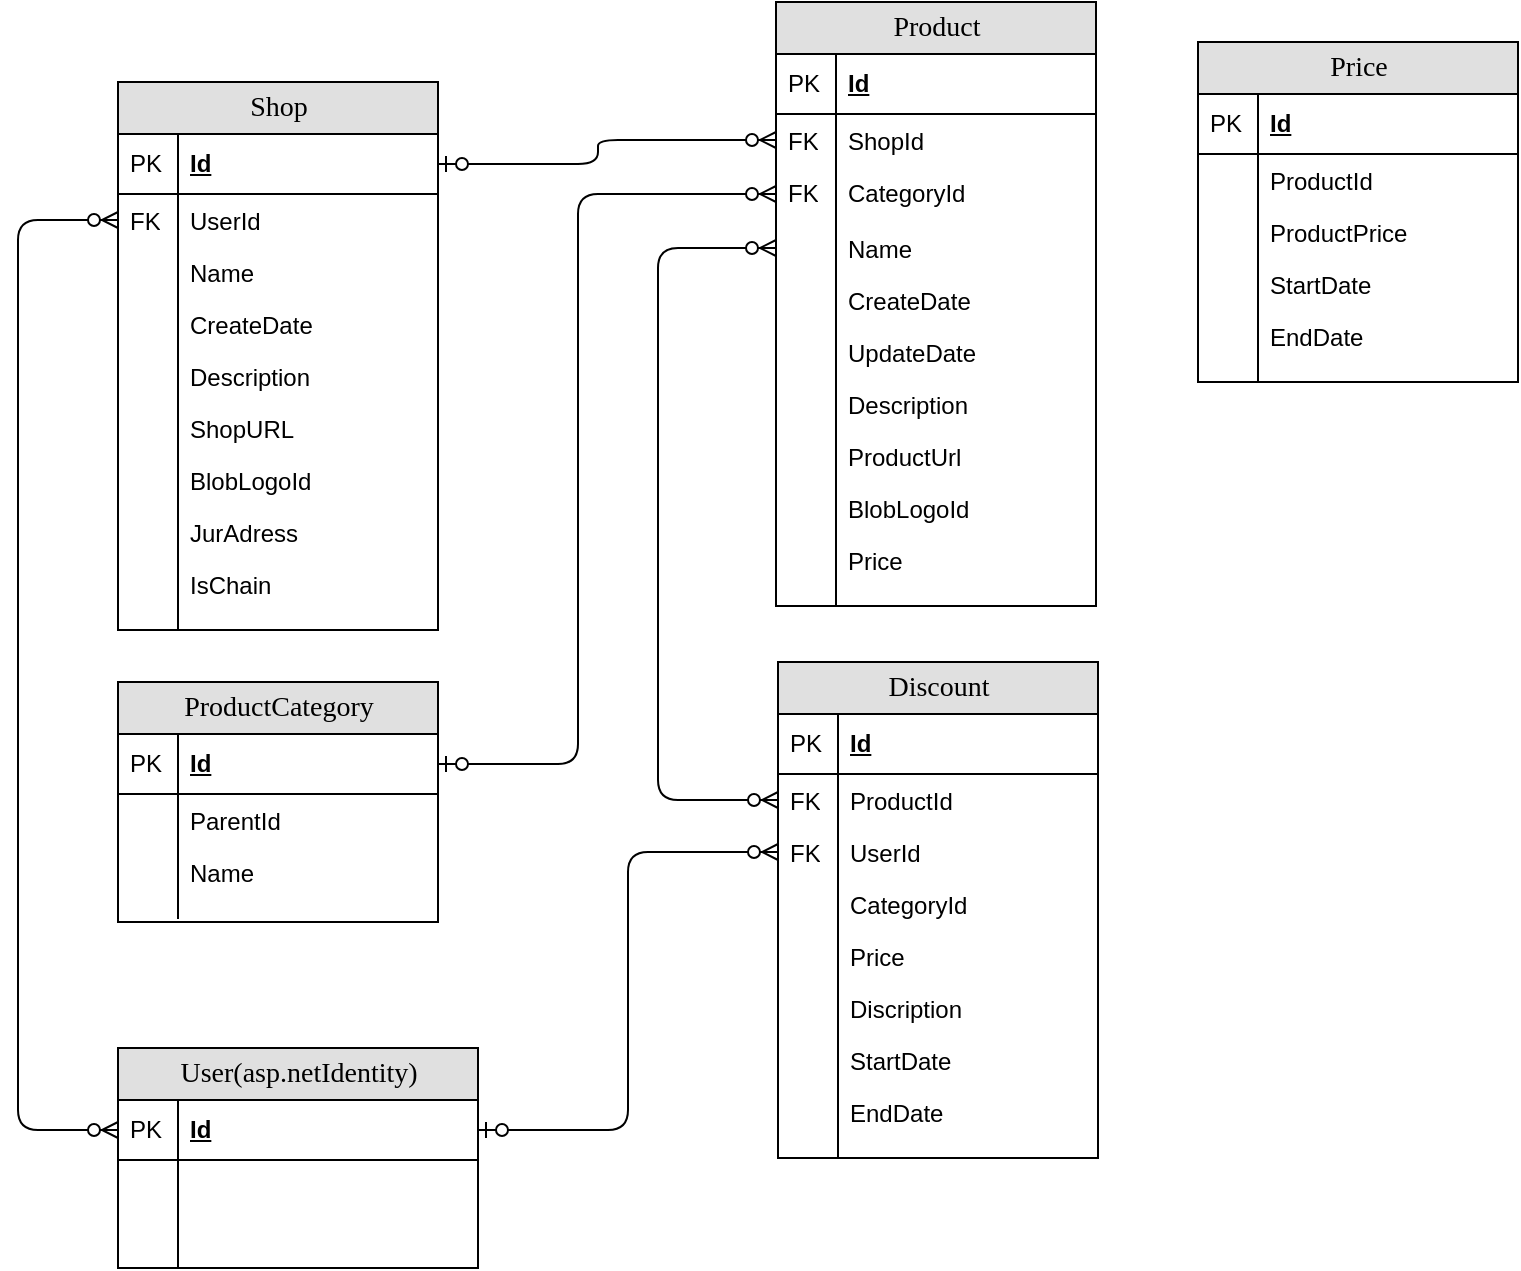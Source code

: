 <mxfile version="12.2.0" type="device" pages="1"><diagram name="Page-1" id="e56a1550-8fbb-45ad-956c-1786394a9013"><mxGraphModel dx="1541" dy="693" grid="1" gridSize="10" guides="1" tooltips="1" connect="1" arrows="1" fold="1" page="1" pageScale="1" pageWidth="1100" pageHeight="850" background="#ffffff" math="0" shadow="0"><root><mxCell id="0"/><mxCell id="1" parent="0"/><mxCell id="2e49270ec7c68f3f-30" value="Product" style="swimlane;html=1;fontStyle=0;childLayout=stackLayout;horizontal=1;startSize=26;fillColor=#e0e0e0;horizontalStack=0;resizeParent=1;resizeLast=0;collapsible=1;marginBottom=0;swimlaneFillColor=#ffffff;align=center;rounded=0;shadow=0;comic=0;labelBackgroundColor=none;strokeColor=#000000;strokeWidth=1;fontFamily=Verdana;fontSize=14;fontColor=#000000;" parent="1" vertex="1"><mxGeometry x="469" y="140" width="160" height="302" as="geometry"/></mxCell><mxCell id="2e49270ec7c68f3f-31" value="Id" style="shape=partialRectangle;top=0;left=0;right=0;bottom=1;html=1;align=left;verticalAlign=middle;fillColor=none;spacingLeft=34;spacingRight=4;whiteSpace=wrap;overflow=hidden;rotatable=0;points=[[0,0.5],[1,0.5]];portConstraint=eastwest;dropTarget=0;fontStyle=5;" parent="2e49270ec7c68f3f-30" vertex="1"><mxGeometry y="26" width="160" height="30" as="geometry"/></mxCell><mxCell id="2e49270ec7c68f3f-32" value="PK" style="shape=partialRectangle;top=0;left=0;bottom=0;html=1;fillColor=none;align=left;verticalAlign=middle;spacingLeft=4;spacingRight=4;whiteSpace=wrap;overflow=hidden;rotatable=0;points=[];portConstraint=eastwest;part=1;" parent="2e49270ec7c68f3f-31" vertex="1" connectable="0"><mxGeometry width="30" height="30" as="geometry"/></mxCell><mxCell id="2e49270ec7c68f3f-33" value="ShopId" style="shape=partialRectangle;top=0;left=0;right=0;bottom=0;html=1;align=left;verticalAlign=top;fillColor=none;spacingLeft=34;spacingRight=4;whiteSpace=wrap;overflow=hidden;rotatable=0;points=[[0,0.5],[1,0.5]];portConstraint=eastwest;dropTarget=0;" parent="2e49270ec7c68f3f-30" vertex="1"><mxGeometry y="56" width="160" height="26" as="geometry"/></mxCell><mxCell id="2e49270ec7c68f3f-34" value="FK" style="shape=partialRectangle;top=0;left=0;bottom=0;html=1;fillColor=none;align=left;verticalAlign=top;spacingLeft=4;spacingRight=4;whiteSpace=wrap;overflow=hidden;rotatable=0;points=[];portConstraint=eastwest;part=1;" parent="2e49270ec7c68f3f-33" vertex="1" connectable="0"><mxGeometry width="30" height="26" as="geometry"/></mxCell><mxCell id="2e49270ec7c68f3f-35" value="CategoryId" style="shape=partialRectangle;top=0;left=0;right=0;bottom=0;html=1;align=left;verticalAlign=top;fillColor=none;spacingLeft=34;spacingRight=4;whiteSpace=wrap;overflow=hidden;rotatable=0;points=[[0,0.5],[1,0.5]];portConstraint=eastwest;dropTarget=0;" parent="2e49270ec7c68f3f-30" vertex="1"><mxGeometry y="82" width="160" height="28" as="geometry"/></mxCell><mxCell id="2e49270ec7c68f3f-36" value="FK" style="shape=partialRectangle;top=0;left=0;bottom=0;html=1;fillColor=none;align=left;verticalAlign=top;spacingLeft=4;spacingRight=4;whiteSpace=wrap;overflow=hidden;rotatable=0;points=[];portConstraint=eastwest;part=1;" parent="2e49270ec7c68f3f-35" vertex="1" connectable="0"><mxGeometry width="30" height="28" as="geometry"/></mxCell><mxCell id="2e49270ec7c68f3f-37" value="Name" style="shape=partialRectangle;top=0;left=0;right=0;bottom=0;html=1;align=left;verticalAlign=top;fillColor=none;spacingLeft=34;spacingRight=4;whiteSpace=wrap;overflow=hidden;rotatable=0;points=[[0,0.5],[1,0.5]];portConstraint=eastwest;dropTarget=0;" parent="2e49270ec7c68f3f-30" vertex="1"><mxGeometry y="110" width="160" height="26" as="geometry"/></mxCell><mxCell id="2e49270ec7c68f3f-38" value="" style="shape=partialRectangle;top=0;left=0;bottom=0;html=1;fillColor=none;align=left;verticalAlign=top;spacingLeft=4;spacingRight=4;whiteSpace=wrap;overflow=hidden;rotatable=0;points=[];portConstraint=eastwest;part=1;" parent="2e49270ec7c68f3f-37" vertex="1" connectable="0"><mxGeometry width="30" height="26" as="geometry"/></mxCell><mxCell id="dsNYfy3R9rSOedkhMMGF-1" value="CreateDate" style="shape=partialRectangle;top=0;left=0;right=0;bottom=0;html=1;align=left;verticalAlign=top;fillColor=none;spacingLeft=34;spacingRight=4;whiteSpace=wrap;overflow=hidden;rotatable=0;points=[[0,0.5],[1,0.5]];portConstraint=eastwest;dropTarget=0;" vertex="1" parent="2e49270ec7c68f3f-30"><mxGeometry y="136" width="160" height="26" as="geometry"/></mxCell><mxCell id="dsNYfy3R9rSOedkhMMGF-2" value="" style="shape=partialRectangle;top=0;left=0;bottom=0;html=1;fillColor=none;align=left;verticalAlign=top;spacingLeft=4;spacingRight=4;whiteSpace=wrap;overflow=hidden;rotatable=0;points=[];portConstraint=eastwest;part=1;" vertex="1" connectable="0" parent="dsNYfy3R9rSOedkhMMGF-1"><mxGeometry width="30" height="26" as="geometry"/></mxCell><mxCell id="dsNYfy3R9rSOedkhMMGF-3" value="UpdateDate" style="shape=partialRectangle;top=0;left=0;right=0;bottom=0;html=1;align=left;verticalAlign=top;fillColor=none;spacingLeft=34;spacingRight=4;whiteSpace=wrap;overflow=hidden;rotatable=0;points=[[0,0.5],[1,0.5]];portConstraint=eastwest;dropTarget=0;" vertex="1" parent="2e49270ec7c68f3f-30"><mxGeometry y="162" width="160" height="26" as="geometry"/></mxCell><mxCell id="dsNYfy3R9rSOedkhMMGF-4" value="" style="shape=partialRectangle;top=0;left=0;bottom=0;html=1;fillColor=none;align=left;verticalAlign=top;spacingLeft=4;spacingRight=4;whiteSpace=wrap;overflow=hidden;rotatable=0;points=[];portConstraint=eastwest;part=1;" vertex="1" connectable="0" parent="dsNYfy3R9rSOedkhMMGF-3"><mxGeometry width="30" height="26" as="geometry"/></mxCell><mxCell id="dsNYfy3R9rSOedkhMMGF-5" value="Description" style="shape=partialRectangle;top=0;left=0;right=0;bottom=0;html=1;align=left;verticalAlign=top;fillColor=none;spacingLeft=34;spacingRight=4;whiteSpace=wrap;overflow=hidden;rotatable=0;points=[[0,0.5],[1,0.5]];portConstraint=eastwest;dropTarget=0;" vertex="1" parent="2e49270ec7c68f3f-30"><mxGeometry y="188" width="160" height="26" as="geometry"/></mxCell><mxCell id="dsNYfy3R9rSOedkhMMGF-6" value="" style="shape=partialRectangle;top=0;left=0;bottom=0;html=1;fillColor=none;align=left;verticalAlign=top;spacingLeft=4;spacingRight=4;whiteSpace=wrap;overflow=hidden;rotatable=0;points=[];portConstraint=eastwest;part=1;" vertex="1" connectable="0" parent="dsNYfy3R9rSOedkhMMGF-5"><mxGeometry width="30" height="26" as="geometry"/></mxCell><mxCell id="dsNYfy3R9rSOedkhMMGF-79" value="ProductUrl" style="shape=partialRectangle;top=0;left=0;right=0;bottom=0;html=1;align=left;verticalAlign=top;fillColor=none;spacingLeft=34;spacingRight=4;whiteSpace=wrap;overflow=hidden;rotatable=0;points=[[0,0.5],[1,0.5]];portConstraint=eastwest;dropTarget=0;" vertex="1" parent="2e49270ec7c68f3f-30"><mxGeometry y="214" width="160" height="26" as="geometry"/></mxCell><mxCell id="dsNYfy3R9rSOedkhMMGF-80" value="" style="shape=partialRectangle;top=0;left=0;bottom=0;html=1;fillColor=none;align=left;verticalAlign=top;spacingLeft=4;spacingRight=4;whiteSpace=wrap;overflow=hidden;rotatable=0;points=[];portConstraint=eastwest;part=1;" vertex="1" connectable="0" parent="dsNYfy3R9rSOedkhMMGF-79"><mxGeometry width="30" height="26" as="geometry"/></mxCell><mxCell id="dsNYfy3R9rSOedkhMMGF-81" value="BlobLogoId" style="shape=partialRectangle;top=0;left=0;right=0;bottom=0;html=1;align=left;verticalAlign=top;fillColor=none;spacingLeft=34;spacingRight=4;whiteSpace=wrap;overflow=hidden;rotatable=0;points=[[0,0.5],[1,0.5]];portConstraint=eastwest;dropTarget=0;" vertex="1" parent="2e49270ec7c68f3f-30"><mxGeometry y="240" width="160" height="26" as="geometry"/></mxCell><mxCell id="dsNYfy3R9rSOedkhMMGF-82" value="" style="shape=partialRectangle;top=0;left=0;bottom=0;html=1;fillColor=none;align=left;verticalAlign=top;spacingLeft=4;spacingRight=4;whiteSpace=wrap;overflow=hidden;rotatable=0;points=[];portConstraint=eastwest;part=1;" vertex="1" connectable="0" parent="dsNYfy3R9rSOedkhMMGF-81"><mxGeometry width="30" height="26" as="geometry"/></mxCell><mxCell id="dsNYfy3R9rSOedkhMMGF-114" value="Price" style="shape=partialRectangle;top=0;left=0;right=0;bottom=0;html=1;align=left;verticalAlign=top;fillColor=none;spacingLeft=34;spacingRight=4;whiteSpace=wrap;overflow=hidden;rotatable=0;points=[[0,0.5],[1,0.5]];portConstraint=eastwest;dropTarget=0;" vertex="1" parent="2e49270ec7c68f3f-30"><mxGeometry y="266" width="160" height="26" as="geometry"/></mxCell><mxCell id="dsNYfy3R9rSOedkhMMGF-115" value="" style="shape=partialRectangle;top=0;left=0;bottom=0;html=1;fillColor=none;align=left;verticalAlign=top;spacingLeft=4;spacingRight=4;whiteSpace=wrap;overflow=hidden;rotatable=0;points=[];portConstraint=eastwest;part=1;" vertex="1" connectable="0" parent="dsNYfy3R9rSOedkhMMGF-114"><mxGeometry width="30" height="26" as="geometry"/></mxCell><mxCell id="2e49270ec7c68f3f-39" value="" style="shape=partialRectangle;top=0;left=0;right=0;bottom=0;html=1;align=left;verticalAlign=top;fillColor=none;spacingLeft=34;spacingRight=4;whiteSpace=wrap;overflow=hidden;rotatable=0;points=[[0,0.5],[1,0.5]];portConstraint=eastwest;dropTarget=0;" parent="2e49270ec7c68f3f-30" vertex="1"><mxGeometry y="292" width="160" height="10" as="geometry"/></mxCell><mxCell id="2e49270ec7c68f3f-40" value="" style="shape=partialRectangle;top=0;left=0;bottom=0;html=1;fillColor=none;align=left;verticalAlign=top;spacingLeft=4;spacingRight=4;whiteSpace=wrap;overflow=hidden;rotatable=0;points=[];portConstraint=eastwest;part=1;" parent="2e49270ec7c68f3f-39" vertex="1" connectable="0"><mxGeometry width="30" height="10" as="geometry"/></mxCell><mxCell id="dsNYfy3R9rSOedkhMMGF-7" value="Shop" style="swimlane;html=1;fontStyle=0;childLayout=stackLayout;horizontal=1;startSize=26;fillColor=#e0e0e0;horizontalStack=0;resizeParent=1;resizeLast=0;collapsible=1;marginBottom=0;swimlaneFillColor=#ffffff;align=center;rounded=0;shadow=0;comic=0;labelBackgroundColor=none;strokeColor=#000000;strokeWidth=1;fontFamily=Verdana;fontSize=14;fontColor=#000000;" vertex="1" parent="1"><mxGeometry x="140" y="180" width="160" height="274" as="geometry"/></mxCell><mxCell id="dsNYfy3R9rSOedkhMMGF-8" value="Id" style="shape=partialRectangle;top=0;left=0;right=0;bottom=1;html=1;align=left;verticalAlign=middle;fillColor=none;spacingLeft=34;spacingRight=4;whiteSpace=wrap;overflow=hidden;rotatable=0;points=[[0,0.5],[1,0.5]];portConstraint=eastwest;dropTarget=0;fontStyle=5;" vertex="1" parent="dsNYfy3R9rSOedkhMMGF-7"><mxGeometry y="26" width="160" height="30" as="geometry"/></mxCell><mxCell id="dsNYfy3R9rSOedkhMMGF-9" value="PK" style="shape=partialRectangle;top=0;left=0;bottom=0;html=1;fillColor=none;align=left;verticalAlign=middle;spacingLeft=4;spacingRight=4;whiteSpace=wrap;overflow=hidden;rotatable=0;points=[];portConstraint=eastwest;part=1;" vertex="1" connectable="0" parent="dsNYfy3R9rSOedkhMMGF-8"><mxGeometry width="30" height="30" as="geometry"/></mxCell><mxCell id="dsNYfy3R9rSOedkhMMGF-10" value="UserId" style="shape=partialRectangle;top=0;left=0;right=0;bottom=0;html=1;align=left;verticalAlign=top;fillColor=none;spacingLeft=34;spacingRight=4;whiteSpace=wrap;overflow=hidden;rotatable=0;points=[[0,0.5],[1,0.5]];portConstraint=eastwest;dropTarget=0;" vertex="1" parent="dsNYfy3R9rSOedkhMMGF-7"><mxGeometry y="56" width="160" height="26" as="geometry"/></mxCell><mxCell id="dsNYfy3R9rSOedkhMMGF-11" value="FK" style="shape=partialRectangle;top=0;left=0;bottom=0;html=1;fillColor=none;align=left;verticalAlign=top;spacingLeft=4;spacingRight=4;whiteSpace=wrap;overflow=hidden;rotatable=0;points=[];portConstraint=eastwest;part=1;" vertex="1" connectable="0" parent="dsNYfy3R9rSOedkhMMGF-10"><mxGeometry width="30" height="26" as="geometry"/></mxCell><mxCell id="dsNYfy3R9rSOedkhMMGF-14" value="Name" style="shape=partialRectangle;top=0;left=0;right=0;bottom=0;html=1;align=left;verticalAlign=top;fillColor=none;spacingLeft=34;spacingRight=4;whiteSpace=wrap;overflow=hidden;rotatable=0;points=[[0,0.5],[1,0.5]];portConstraint=eastwest;dropTarget=0;" vertex="1" parent="dsNYfy3R9rSOedkhMMGF-7"><mxGeometry y="82" width="160" height="26" as="geometry"/></mxCell><mxCell id="dsNYfy3R9rSOedkhMMGF-15" value="" style="shape=partialRectangle;top=0;left=0;bottom=0;html=1;fillColor=none;align=left;verticalAlign=top;spacingLeft=4;spacingRight=4;whiteSpace=wrap;overflow=hidden;rotatable=0;points=[];portConstraint=eastwest;part=1;" vertex="1" connectable="0" parent="dsNYfy3R9rSOedkhMMGF-14"><mxGeometry width="30" height="26" as="geometry"/></mxCell><mxCell id="dsNYfy3R9rSOedkhMMGF-16" value="CreateDate" style="shape=partialRectangle;top=0;left=0;right=0;bottom=0;html=1;align=left;verticalAlign=top;fillColor=none;spacingLeft=34;spacingRight=4;whiteSpace=wrap;overflow=hidden;rotatable=0;points=[[0,0.5],[1,0.5]];portConstraint=eastwest;dropTarget=0;" vertex="1" parent="dsNYfy3R9rSOedkhMMGF-7"><mxGeometry y="108" width="160" height="26" as="geometry"/></mxCell><mxCell id="dsNYfy3R9rSOedkhMMGF-17" value="" style="shape=partialRectangle;top=0;left=0;bottom=0;html=1;fillColor=none;align=left;verticalAlign=top;spacingLeft=4;spacingRight=4;whiteSpace=wrap;overflow=hidden;rotatable=0;points=[];portConstraint=eastwest;part=1;" vertex="1" connectable="0" parent="dsNYfy3R9rSOedkhMMGF-16"><mxGeometry width="30" height="26" as="geometry"/></mxCell><mxCell id="dsNYfy3R9rSOedkhMMGF-20" value="Description" style="shape=partialRectangle;top=0;left=0;right=0;bottom=0;html=1;align=left;verticalAlign=top;fillColor=none;spacingLeft=34;spacingRight=4;whiteSpace=wrap;overflow=hidden;rotatable=0;points=[[0,0.5],[1,0.5]];portConstraint=eastwest;dropTarget=0;" vertex="1" parent="dsNYfy3R9rSOedkhMMGF-7"><mxGeometry y="134" width="160" height="26" as="geometry"/></mxCell><mxCell id="dsNYfy3R9rSOedkhMMGF-21" value="" style="shape=partialRectangle;top=0;left=0;bottom=0;html=1;fillColor=none;align=left;verticalAlign=top;spacingLeft=4;spacingRight=4;whiteSpace=wrap;overflow=hidden;rotatable=0;points=[];portConstraint=eastwest;part=1;" vertex="1" connectable="0" parent="dsNYfy3R9rSOedkhMMGF-20"><mxGeometry width="30" height="26" as="geometry"/></mxCell><mxCell id="dsNYfy3R9rSOedkhMMGF-24" value="ShopURL" style="shape=partialRectangle;top=0;left=0;right=0;bottom=0;html=1;align=left;verticalAlign=top;fillColor=none;spacingLeft=34;spacingRight=4;whiteSpace=wrap;overflow=hidden;rotatable=0;points=[[0,0.5],[1,0.5]];portConstraint=eastwest;dropTarget=0;" vertex="1" parent="dsNYfy3R9rSOedkhMMGF-7"><mxGeometry y="160" width="160" height="26" as="geometry"/></mxCell><mxCell id="dsNYfy3R9rSOedkhMMGF-25" value="" style="shape=partialRectangle;top=0;left=0;bottom=0;html=1;fillColor=none;align=left;verticalAlign=top;spacingLeft=4;spacingRight=4;whiteSpace=wrap;overflow=hidden;rotatable=0;points=[];portConstraint=eastwest;part=1;" vertex="1" connectable="0" parent="dsNYfy3R9rSOedkhMMGF-24"><mxGeometry width="30" height="26" as="geometry"/></mxCell><mxCell id="dsNYfy3R9rSOedkhMMGF-26" value="BlobLogoId" style="shape=partialRectangle;top=0;left=0;right=0;bottom=0;html=1;align=left;verticalAlign=top;fillColor=none;spacingLeft=34;spacingRight=4;whiteSpace=wrap;overflow=hidden;rotatable=0;points=[[0,0.5],[1,0.5]];portConstraint=eastwest;dropTarget=0;" vertex="1" parent="dsNYfy3R9rSOedkhMMGF-7"><mxGeometry y="186" width="160" height="26" as="geometry"/></mxCell><mxCell id="dsNYfy3R9rSOedkhMMGF-27" value="" style="shape=partialRectangle;top=0;left=0;bottom=0;html=1;fillColor=none;align=left;verticalAlign=top;spacingLeft=4;spacingRight=4;whiteSpace=wrap;overflow=hidden;rotatable=0;points=[];portConstraint=eastwest;part=1;" vertex="1" connectable="0" parent="dsNYfy3R9rSOedkhMMGF-26"><mxGeometry width="30" height="26" as="geometry"/></mxCell><mxCell id="dsNYfy3R9rSOedkhMMGF-89" value="JurAdress" style="shape=partialRectangle;top=0;left=0;right=0;bottom=0;html=1;align=left;verticalAlign=top;fillColor=none;spacingLeft=34;spacingRight=4;whiteSpace=wrap;overflow=hidden;rotatable=0;points=[[0,0.5],[1,0.5]];portConstraint=eastwest;dropTarget=0;" vertex="1" parent="dsNYfy3R9rSOedkhMMGF-7"><mxGeometry y="212" width="160" height="26" as="geometry"/></mxCell><mxCell id="dsNYfy3R9rSOedkhMMGF-90" value="" style="shape=partialRectangle;top=0;left=0;bottom=0;html=1;fillColor=none;align=left;verticalAlign=top;spacingLeft=4;spacingRight=4;whiteSpace=wrap;overflow=hidden;rotatable=0;points=[];portConstraint=eastwest;part=1;" vertex="1" connectable="0" parent="dsNYfy3R9rSOedkhMMGF-89"><mxGeometry width="30" height="26" as="geometry"/></mxCell><mxCell id="dsNYfy3R9rSOedkhMMGF-91" value="IsChain" style="shape=partialRectangle;top=0;left=0;right=0;bottom=0;html=1;align=left;verticalAlign=top;fillColor=none;spacingLeft=34;spacingRight=4;whiteSpace=wrap;overflow=hidden;rotatable=0;points=[[0,0.5],[1,0.5]];portConstraint=eastwest;dropTarget=0;" vertex="1" parent="dsNYfy3R9rSOedkhMMGF-7"><mxGeometry y="238" width="160" height="26" as="geometry"/></mxCell><mxCell id="dsNYfy3R9rSOedkhMMGF-92" value="" style="shape=partialRectangle;top=0;left=0;bottom=0;html=1;fillColor=none;align=left;verticalAlign=top;spacingLeft=4;spacingRight=4;whiteSpace=wrap;overflow=hidden;rotatable=0;points=[];portConstraint=eastwest;part=1;" vertex="1" connectable="0" parent="dsNYfy3R9rSOedkhMMGF-91"><mxGeometry width="30" height="26" as="geometry"/></mxCell><mxCell id="dsNYfy3R9rSOedkhMMGF-22" value="" style="shape=partialRectangle;top=0;left=0;right=0;bottom=0;html=1;align=left;verticalAlign=top;fillColor=none;spacingLeft=34;spacingRight=4;whiteSpace=wrap;overflow=hidden;rotatable=0;points=[[0,0.5],[1,0.5]];portConstraint=eastwest;dropTarget=0;" vertex="1" parent="dsNYfy3R9rSOedkhMMGF-7"><mxGeometry y="264" width="160" height="10" as="geometry"/></mxCell><mxCell id="dsNYfy3R9rSOedkhMMGF-23" value="" style="shape=partialRectangle;top=0;left=0;bottom=0;html=1;fillColor=none;align=left;verticalAlign=top;spacingLeft=4;spacingRight=4;whiteSpace=wrap;overflow=hidden;rotatable=0;points=[];portConstraint=eastwest;part=1;" vertex="1" connectable="0" parent="dsNYfy3R9rSOedkhMMGF-22"><mxGeometry width="30" height="10" as="geometry"/></mxCell><mxCell id="dsNYfy3R9rSOedkhMMGF-28" value="" style="edgeStyle=elbowEdgeStyle;fontSize=12;html=1;endArrow=ERzeroToMany;startArrow=ERzeroToOne;entryX=0;entryY=0.5;entryDx=0;entryDy=0;exitX=1;exitY=0.5;exitDx=0;exitDy=0;" edge="1" parent="1" source="dsNYfy3R9rSOedkhMMGF-8" target="2e49270ec7c68f3f-33"><mxGeometry width="100" height="100" relative="1" as="geometry"><mxPoint x="335" y="350" as="sourcePoint"/><mxPoint x="435" y="250" as="targetPoint"/><Array as="points"><mxPoint x="380" y="200"/></Array></mxGeometry></mxCell><mxCell id="dsNYfy3R9rSOedkhMMGF-29" value="ProductCategory" style="swimlane;html=1;fontStyle=0;childLayout=stackLayout;horizontal=1;startSize=26;fillColor=#e0e0e0;horizontalStack=0;resizeParent=1;resizeLast=0;collapsible=1;marginBottom=0;swimlaneFillColor=#ffffff;align=center;rounded=0;shadow=0;comic=0;labelBackgroundColor=none;strokeColor=#000000;strokeWidth=1;fontFamily=Verdana;fontSize=14;fontColor=#000000;" vertex="1" parent="1"><mxGeometry x="140" y="480" width="160" height="120" as="geometry"/></mxCell><mxCell id="dsNYfy3R9rSOedkhMMGF-30" value="Id" style="shape=partialRectangle;top=0;left=0;right=0;bottom=1;html=1;align=left;verticalAlign=middle;fillColor=none;spacingLeft=34;spacingRight=4;whiteSpace=wrap;overflow=hidden;rotatable=0;points=[[0,0.5],[1,0.5]];portConstraint=eastwest;dropTarget=0;fontStyle=5;" vertex="1" parent="dsNYfy3R9rSOedkhMMGF-29"><mxGeometry y="26" width="160" height="30" as="geometry"/></mxCell><mxCell id="dsNYfy3R9rSOedkhMMGF-31" value="PK" style="shape=partialRectangle;top=0;left=0;bottom=0;html=1;fillColor=none;align=left;verticalAlign=middle;spacingLeft=4;spacingRight=4;whiteSpace=wrap;overflow=hidden;rotatable=0;points=[];portConstraint=eastwest;part=1;" vertex="1" connectable="0" parent="dsNYfy3R9rSOedkhMMGF-30"><mxGeometry width="30" height="30" as="geometry"/></mxCell><mxCell id="dsNYfy3R9rSOedkhMMGF-32" value="ParentId" style="shape=partialRectangle;top=0;left=0;right=0;bottom=0;html=1;align=left;verticalAlign=top;fillColor=none;spacingLeft=34;spacingRight=4;whiteSpace=wrap;overflow=hidden;rotatable=0;points=[[0,0.5],[1,0.5]];portConstraint=eastwest;dropTarget=0;" vertex="1" parent="dsNYfy3R9rSOedkhMMGF-29"><mxGeometry y="56" width="160" height="26" as="geometry"/></mxCell><mxCell id="dsNYfy3R9rSOedkhMMGF-33" value="" style="shape=partialRectangle;top=0;left=0;bottom=0;html=1;fillColor=none;align=left;verticalAlign=top;spacingLeft=4;spacingRight=4;whiteSpace=wrap;overflow=hidden;rotatable=0;points=[];portConstraint=eastwest;part=1;" vertex="1" connectable="0" parent="dsNYfy3R9rSOedkhMMGF-32"><mxGeometry width="30" height="26" as="geometry"/></mxCell><mxCell id="dsNYfy3R9rSOedkhMMGF-34" value="Name" style="shape=partialRectangle;top=0;left=0;right=0;bottom=0;html=1;align=left;verticalAlign=top;fillColor=none;spacingLeft=34;spacingRight=4;whiteSpace=wrap;overflow=hidden;rotatable=0;points=[[0,0.5],[1,0.5]];portConstraint=eastwest;dropTarget=0;" vertex="1" parent="dsNYfy3R9rSOedkhMMGF-29"><mxGeometry y="82" width="160" height="26" as="geometry"/></mxCell><mxCell id="dsNYfy3R9rSOedkhMMGF-35" value="" style="shape=partialRectangle;top=0;left=0;bottom=0;html=1;fillColor=none;align=left;verticalAlign=top;spacingLeft=4;spacingRight=4;whiteSpace=wrap;overflow=hidden;rotatable=0;points=[];portConstraint=eastwest;part=1;" vertex="1" connectable="0" parent="dsNYfy3R9rSOedkhMMGF-34"><mxGeometry width="30" height="26" as="geometry"/></mxCell><mxCell id="dsNYfy3R9rSOedkhMMGF-44" value="" style="shape=partialRectangle;top=0;left=0;right=0;bottom=0;html=1;align=left;verticalAlign=top;fillColor=none;spacingLeft=34;spacingRight=4;whiteSpace=wrap;overflow=hidden;rotatable=0;points=[[0,0.5],[1,0.5]];portConstraint=eastwest;dropTarget=0;" vertex="1" parent="dsNYfy3R9rSOedkhMMGF-29"><mxGeometry y="108" width="160" height="10" as="geometry"/></mxCell><mxCell id="dsNYfy3R9rSOedkhMMGF-45" value="" style="shape=partialRectangle;top=0;left=0;bottom=0;html=1;fillColor=none;align=left;verticalAlign=top;spacingLeft=4;spacingRight=4;whiteSpace=wrap;overflow=hidden;rotatable=0;points=[];portConstraint=eastwest;part=1;" vertex="1" connectable="0" parent="dsNYfy3R9rSOedkhMMGF-44"><mxGeometry width="30" height="10" as="geometry"/></mxCell><mxCell id="dsNYfy3R9rSOedkhMMGF-47" value="" style="edgeStyle=elbowEdgeStyle;fontSize=12;html=1;endArrow=ERzeroToMany;startArrow=ERzeroToOne;entryX=0;entryY=0.5;entryDx=0;entryDy=0;exitX=1;exitY=0.5;exitDx=0;exitDy=0;" edge="1" parent="1" source="dsNYfy3R9rSOedkhMMGF-30" target="2e49270ec7c68f3f-35"><mxGeometry width="100" height="100" relative="1" as="geometry"><mxPoint x="310" y="231" as="sourcePoint"/><mxPoint x="480" y="258" as="targetPoint"/><Array as="points"><mxPoint x="370" y="370"/></Array></mxGeometry></mxCell><mxCell id="dsNYfy3R9rSOedkhMMGF-48" value="Discount" style="swimlane;html=1;fontStyle=0;childLayout=stackLayout;horizontal=1;startSize=26;fillColor=#e0e0e0;horizontalStack=0;resizeParent=1;resizeLast=0;collapsible=1;marginBottom=0;swimlaneFillColor=#ffffff;align=center;rounded=0;shadow=0;comic=0;labelBackgroundColor=none;strokeColor=#000000;strokeWidth=1;fontFamily=Verdana;fontSize=14;fontColor=#000000;" vertex="1" parent="1"><mxGeometry x="470" y="470" width="160" height="248" as="geometry"/></mxCell><mxCell id="dsNYfy3R9rSOedkhMMGF-49" value="Id" style="shape=partialRectangle;top=0;left=0;right=0;bottom=1;html=1;align=left;verticalAlign=middle;fillColor=none;spacingLeft=34;spacingRight=4;whiteSpace=wrap;overflow=hidden;rotatable=0;points=[[0,0.5],[1,0.5]];portConstraint=eastwest;dropTarget=0;fontStyle=5;" vertex="1" parent="dsNYfy3R9rSOedkhMMGF-48"><mxGeometry y="26" width="160" height="30" as="geometry"/></mxCell><mxCell id="dsNYfy3R9rSOedkhMMGF-50" value="PK" style="shape=partialRectangle;top=0;left=0;bottom=0;html=1;fillColor=none;align=left;verticalAlign=middle;spacingLeft=4;spacingRight=4;whiteSpace=wrap;overflow=hidden;rotatable=0;points=[];portConstraint=eastwest;part=1;" vertex="1" connectable="0" parent="dsNYfy3R9rSOedkhMMGF-49"><mxGeometry width="30" height="30" as="geometry"/></mxCell><mxCell id="dsNYfy3R9rSOedkhMMGF-51" value="ProductId" style="shape=partialRectangle;top=0;left=0;right=0;bottom=0;html=1;align=left;verticalAlign=top;fillColor=none;spacingLeft=34;spacingRight=4;whiteSpace=wrap;overflow=hidden;rotatable=0;points=[[0,0.5],[1,0.5]];portConstraint=eastwest;dropTarget=0;" vertex="1" parent="dsNYfy3R9rSOedkhMMGF-48"><mxGeometry y="56" width="160" height="26" as="geometry"/></mxCell><mxCell id="dsNYfy3R9rSOedkhMMGF-52" value="FK" style="shape=partialRectangle;top=0;left=0;bottom=0;html=1;fillColor=none;align=left;verticalAlign=top;spacingLeft=4;spacingRight=4;whiteSpace=wrap;overflow=hidden;rotatable=0;points=[];portConstraint=eastwest;part=1;" vertex="1" connectable="0" parent="dsNYfy3R9rSOedkhMMGF-51"><mxGeometry width="30" height="26" as="geometry"/></mxCell><mxCell id="dsNYfy3R9rSOedkhMMGF-57" value="UserId" style="shape=partialRectangle;top=0;left=0;right=0;bottom=0;html=1;align=left;verticalAlign=top;fillColor=none;spacingLeft=34;spacingRight=4;whiteSpace=wrap;overflow=hidden;rotatable=0;points=[[0,0.5],[1,0.5]];portConstraint=eastwest;dropTarget=0;" vertex="1" parent="dsNYfy3R9rSOedkhMMGF-48"><mxGeometry y="82" width="160" height="26" as="geometry"/></mxCell><mxCell id="dsNYfy3R9rSOedkhMMGF-58" value="FK" style="shape=partialRectangle;top=0;left=0;bottom=0;html=1;fillColor=none;align=left;verticalAlign=top;spacingLeft=4;spacingRight=4;whiteSpace=wrap;overflow=hidden;rotatable=0;points=[];portConstraint=eastwest;part=1;" vertex="1" connectable="0" parent="dsNYfy3R9rSOedkhMMGF-57"><mxGeometry width="30" height="26" as="geometry"/></mxCell><mxCell id="dsNYfy3R9rSOedkhMMGF-53" value="CategoryId" style="shape=partialRectangle;top=0;left=0;right=0;bottom=0;html=1;align=left;verticalAlign=top;fillColor=none;spacingLeft=34;spacingRight=4;whiteSpace=wrap;overflow=hidden;rotatable=0;points=[[0,0.5],[1,0.5]];portConstraint=eastwest;dropTarget=0;" vertex="1" parent="dsNYfy3R9rSOedkhMMGF-48"><mxGeometry y="108" width="160" height="26" as="geometry"/></mxCell><mxCell id="dsNYfy3R9rSOedkhMMGF-54" value="" style="shape=partialRectangle;top=0;left=0;bottom=0;html=1;fillColor=none;align=left;verticalAlign=top;spacingLeft=4;spacingRight=4;whiteSpace=wrap;overflow=hidden;rotatable=0;points=[];portConstraint=eastwest;part=1;" vertex="1" connectable="0" parent="dsNYfy3R9rSOedkhMMGF-53"><mxGeometry width="30" height="26" as="geometry"/></mxCell><mxCell id="dsNYfy3R9rSOedkhMMGF-59" value="Price" style="shape=partialRectangle;top=0;left=0;right=0;bottom=0;html=1;align=left;verticalAlign=top;fillColor=none;spacingLeft=34;spacingRight=4;whiteSpace=wrap;overflow=hidden;rotatable=0;points=[[0,0.5],[1,0.5]];portConstraint=eastwest;dropTarget=0;" vertex="1" parent="dsNYfy3R9rSOedkhMMGF-48"><mxGeometry y="134" width="160" height="26" as="geometry"/></mxCell><mxCell id="dsNYfy3R9rSOedkhMMGF-60" value="" style="shape=partialRectangle;top=0;left=0;bottom=0;html=1;fillColor=none;align=left;verticalAlign=top;spacingLeft=4;spacingRight=4;whiteSpace=wrap;overflow=hidden;rotatable=0;points=[];portConstraint=eastwest;part=1;" vertex="1" connectable="0" parent="dsNYfy3R9rSOedkhMMGF-59"><mxGeometry width="30" height="26" as="geometry"/></mxCell><mxCell id="dsNYfy3R9rSOedkhMMGF-61" value="Discription" style="shape=partialRectangle;top=0;left=0;right=0;bottom=0;html=1;align=left;verticalAlign=top;fillColor=none;spacingLeft=34;spacingRight=4;whiteSpace=wrap;overflow=hidden;rotatable=0;points=[[0,0.5],[1,0.5]];portConstraint=eastwest;dropTarget=0;" vertex="1" parent="dsNYfy3R9rSOedkhMMGF-48"><mxGeometry y="160" width="160" height="26" as="geometry"/></mxCell><mxCell id="dsNYfy3R9rSOedkhMMGF-62" value="" style="shape=partialRectangle;top=0;left=0;bottom=0;html=1;fillColor=none;align=left;verticalAlign=top;spacingLeft=4;spacingRight=4;whiteSpace=wrap;overflow=hidden;rotatable=0;points=[];portConstraint=eastwest;part=1;" vertex="1" connectable="0" parent="dsNYfy3R9rSOedkhMMGF-61"><mxGeometry width="30" height="26" as="geometry"/></mxCell><mxCell id="dsNYfy3R9rSOedkhMMGF-63" value="StartDate" style="shape=partialRectangle;top=0;left=0;right=0;bottom=0;html=1;align=left;verticalAlign=top;fillColor=none;spacingLeft=34;spacingRight=4;whiteSpace=wrap;overflow=hidden;rotatable=0;points=[[0,0.5],[1,0.5]];portConstraint=eastwest;dropTarget=0;" vertex="1" parent="dsNYfy3R9rSOedkhMMGF-48"><mxGeometry y="186" width="160" height="26" as="geometry"/></mxCell><mxCell id="dsNYfy3R9rSOedkhMMGF-64" value="" style="shape=partialRectangle;top=0;left=0;bottom=0;html=1;fillColor=none;align=left;verticalAlign=top;spacingLeft=4;spacingRight=4;whiteSpace=wrap;overflow=hidden;rotatable=0;points=[];portConstraint=eastwest;part=1;" vertex="1" connectable="0" parent="dsNYfy3R9rSOedkhMMGF-63"><mxGeometry width="30" height="26" as="geometry"/></mxCell><mxCell id="dsNYfy3R9rSOedkhMMGF-65" value="EndDate" style="shape=partialRectangle;top=0;left=0;right=0;bottom=0;html=1;align=left;verticalAlign=top;fillColor=none;spacingLeft=34;spacingRight=4;whiteSpace=wrap;overflow=hidden;rotatable=0;points=[[0,0.5],[1,0.5]];portConstraint=eastwest;dropTarget=0;" vertex="1" parent="dsNYfy3R9rSOedkhMMGF-48"><mxGeometry y="212" width="160" height="26" as="geometry"/></mxCell><mxCell id="dsNYfy3R9rSOedkhMMGF-66" value="" style="shape=partialRectangle;top=0;left=0;bottom=0;html=1;fillColor=none;align=left;verticalAlign=top;spacingLeft=4;spacingRight=4;whiteSpace=wrap;overflow=hidden;rotatable=0;points=[];portConstraint=eastwest;part=1;" vertex="1" connectable="0" parent="dsNYfy3R9rSOedkhMMGF-65"><mxGeometry width="30" height="26" as="geometry"/></mxCell><mxCell id="dsNYfy3R9rSOedkhMMGF-55" value="" style="shape=partialRectangle;top=0;left=0;right=0;bottom=0;html=1;align=left;verticalAlign=top;fillColor=none;spacingLeft=34;spacingRight=4;whiteSpace=wrap;overflow=hidden;rotatable=0;points=[[0,0.5],[1,0.5]];portConstraint=eastwest;dropTarget=0;" vertex="1" parent="dsNYfy3R9rSOedkhMMGF-48"><mxGeometry y="238" width="160" height="10" as="geometry"/></mxCell><mxCell id="dsNYfy3R9rSOedkhMMGF-56" value="" style="shape=partialRectangle;top=0;left=0;bottom=0;html=1;fillColor=none;align=left;verticalAlign=top;spacingLeft=4;spacingRight=4;whiteSpace=wrap;overflow=hidden;rotatable=0;points=[];portConstraint=eastwest;part=1;" vertex="1" connectable="0" parent="dsNYfy3R9rSOedkhMMGF-55"><mxGeometry width="30" height="10" as="geometry"/></mxCell><mxCell id="dsNYfy3R9rSOedkhMMGF-68" value="User(asp.netIdentity)" style="swimlane;html=1;fontStyle=0;childLayout=stackLayout;horizontal=1;startSize=26;fillColor=#e0e0e0;horizontalStack=0;resizeParent=1;resizeLast=0;collapsible=1;marginBottom=0;swimlaneFillColor=#ffffff;align=center;rounded=0;shadow=0;comic=0;labelBackgroundColor=none;strokeColor=#000000;strokeWidth=1;fontFamily=Verdana;fontSize=14;fontColor=#000000;" vertex="1" parent="1"><mxGeometry x="140" y="663" width="180" height="110" as="geometry"/></mxCell><mxCell id="dsNYfy3R9rSOedkhMMGF-69" value="Id" style="shape=partialRectangle;top=0;left=0;right=0;bottom=1;html=1;align=left;verticalAlign=middle;fillColor=none;spacingLeft=34;spacingRight=4;whiteSpace=wrap;overflow=hidden;rotatable=0;points=[[0,0.5],[1,0.5]];portConstraint=eastwest;dropTarget=0;fontStyle=5;" vertex="1" parent="dsNYfy3R9rSOedkhMMGF-68"><mxGeometry y="26" width="180" height="30" as="geometry"/></mxCell><mxCell id="dsNYfy3R9rSOedkhMMGF-70" value="PK" style="shape=partialRectangle;top=0;left=0;bottom=0;html=1;fillColor=none;align=left;verticalAlign=middle;spacingLeft=4;spacingRight=4;whiteSpace=wrap;overflow=hidden;rotatable=0;points=[];portConstraint=eastwest;part=1;" vertex="1" connectable="0" parent="dsNYfy3R9rSOedkhMMGF-69"><mxGeometry width="30" height="30" as="geometry"/></mxCell><mxCell id="dsNYfy3R9rSOedkhMMGF-75" value="" style="shape=partialRectangle;top=0;left=0;right=0;bottom=0;html=1;align=left;verticalAlign=top;fillColor=none;spacingLeft=34;spacingRight=4;whiteSpace=wrap;overflow=hidden;rotatable=0;points=[[0,0.5],[1,0.5]];portConstraint=eastwest;dropTarget=0;" vertex="1" parent="dsNYfy3R9rSOedkhMMGF-68"><mxGeometry y="56" width="180" height="54" as="geometry"/></mxCell><mxCell id="dsNYfy3R9rSOedkhMMGF-76" value="" style="shape=partialRectangle;top=0;left=0;bottom=0;html=1;fillColor=none;align=left;verticalAlign=top;spacingLeft=4;spacingRight=4;whiteSpace=wrap;overflow=hidden;rotatable=0;points=[];portConstraint=eastwest;part=1;" vertex="1" connectable="0" parent="dsNYfy3R9rSOedkhMMGF-75"><mxGeometry width="30" height="54" as="geometry"/></mxCell><mxCell id="dsNYfy3R9rSOedkhMMGF-78" value="" style="edgeStyle=elbowEdgeStyle;fontSize=12;html=1;endArrow=ERzeroToMany;endFill=1;startArrow=ERzeroToMany;entryX=0;entryY=0.5;entryDx=0;entryDy=0;exitX=0;exitY=0.5;exitDx=0;exitDy=0;" edge="1" parent="1" source="2e49270ec7c68f3f-37" target="dsNYfy3R9rSOedkhMMGF-51"><mxGeometry width="100" height="100" relative="1" as="geometry"><mxPoint x="420" y="340" as="sourcePoint"/><mxPoint x="240" y="690" as="targetPoint"/><Array as="points"><mxPoint x="410" y="396"/></Array></mxGeometry></mxCell><mxCell id="dsNYfy3R9rSOedkhMMGF-83" value="" style="edgeStyle=elbowEdgeStyle;fontSize=12;html=1;endArrow=ERzeroToMany;endFill=1;startArrow=ERzeroToMany;entryX=0;entryY=0.5;entryDx=0;entryDy=0;exitX=0;exitY=0.5;exitDx=0;exitDy=0;" edge="1" parent="1" source="dsNYfy3R9rSOedkhMMGF-10" target="dsNYfy3R9rSOedkhMMGF-69"><mxGeometry width="100" height="100" relative="1" as="geometry"><mxPoint x="480" y="312" as="sourcePoint"/><mxPoint x="480" y="549" as="targetPoint"/><Array as="points"><mxPoint x="90" y="440"/></Array></mxGeometry></mxCell><mxCell id="dsNYfy3R9rSOedkhMMGF-84" value="" style="edgeStyle=elbowEdgeStyle;fontSize=12;html=1;endArrow=ERzeroToMany;startArrow=ERzeroToOne;entryX=0;entryY=0.5;entryDx=0;entryDy=0;" edge="1" parent="1" source="dsNYfy3R9rSOedkhMMGF-69" target="dsNYfy3R9rSOedkhMMGF-57"><mxGeometry width="100" height="100" relative="1" as="geometry"><mxPoint x="310" y="471" as="sourcePoint"/><mxPoint x="480" y="285" as="targetPoint"/></mxGeometry></mxCell><mxCell id="dsNYfy3R9rSOedkhMMGF-93" value="Price" style="swimlane;html=1;fontStyle=0;childLayout=stackLayout;horizontal=1;startSize=26;fillColor=#e0e0e0;horizontalStack=0;resizeParent=1;resizeLast=0;collapsible=1;marginBottom=0;swimlaneFillColor=#ffffff;align=center;rounded=0;shadow=0;comic=0;labelBackgroundColor=none;strokeColor=#000000;strokeWidth=1;fontFamily=Verdana;fontSize=14;fontColor=#000000;" vertex="1" parent="1"><mxGeometry x="680" y="160" width="160" height="170" as="geometry"/></mxCell><mxCell id="dsNYfy3R9rSOedkhMMGF-94" value="Id" style="shape=partialRectangle;top=0;left=0;right=0;bottom=1;html=1;align=left;verticalAlign=middle;fillColor=none;spacingLeft=34;spacingRight=4;whiteSpace=wrap;overflow=hidden;rotatable=0;points=[[0,0.5],[1,0.5]];portConstraint=eastwest;dropTarget=0;fontStyle=5;" vertex="1" parent="dsNYfy3R9rSOedkhMMGF-93"><mxGeometry y="26" width="160" height="30" as="geometry"/></mxCell><mxCell id="dsNYfy3R9rSOedkhMMGF-95" value="PK" style="shape=partialRectangle;top=0;left=0;bottom=0;html=1;fillColor=none;align=left;verticalAlign=middle;spacingLeft=4;spacingRight=4;whiteSpace=wrap;overflow=hidden;rotatable=0;points=[];portConstraint=eastwest;part=1;" vertex="1" connectable="0" parent="dsNYfy3R9rSOedkhMMGF-94"><mxGeometry width="30" height="30" as="geometry"/></mxCell><mxCell id="dsNYfy3R9rSOedkhMMGF-96" value="ProductId" style="shape=partialRectangle;top=0;left=0;right=0;bottom=0;html=1;align=left;verticalAlign=top;fillColor=none;spacingLeft=34;spacingRight=4;whiteSpace=wrap;overflow=hidden;rotatable=0;points=[[0,0.5],[1,0.5]];portConstraint=eastwest;dropTarget=0;" vertex="1" parent="dsNYfy3R9rSOedkhMMGF-93"><mxGeometry y="56" width="160" height="26" as="geometry"/></mxCell><mxCell id="dsNYfy3R9rSOedkhMMGF-97" value="" style="shape=partialRectangle;top=0;left=0;bottom=0;html=1;fillColor=none;align=left;verticalAlign=top;spacingLeft=4;spacingRight=4;whiteSpace=wrap;overflow=hidden;rotatable=0;points=[];portConstraint=eastwest;part=1;" vertex="1" connectable="0" parent="dsNYfy3R9rSOedkhMMGF-96"><mxGeometry width="30" height="26" as="geometry"/></mxCell><mxCell id="dsNYfy3R9rSOedkhMMGF-100" value="ProductPrice" style="shape=partialRectangle;top=0;left=0;right=0;bottom=0;html=1;align=left;verticalAlign=top;fillColor=none;spacingLeft=34;spacingRight=4;whiteSpace=wrap;overflow=hidden;rotatable=0;points=[[0,0.5],[1,0.5]];portConstraint=eastwest;dropTarget=0;" vertex="1" parent="dsNYfy3R9rSOedkhMMGF-93"><mxGeometry y="82" width="160" height="26" as="geometry"/></mxCell><mxCell id="dsNYfy3R9rSOedkhMMGF-101" value="" style="shape=partialRectangle;top=0;left=0;bottom=0;html=1;fillColor=none;align=left;verticalAlign=top;spacingLeft=4;spacingRight=4;whiteSpace=wrap;overflow=hidden;rotatable=0;points=[];portConstraint=eastwest;part=1;" vertex="1" connectable="0" parent="dsNYfy3R9rSOedkhMMGF-100"><mxGeometry width="30" height="26" as="geometry"/></mxCell><mxCell id="dsNYfy3R9rSOedkhMMGF-106" value="StartDate" style="shape=partialRectangle;top=0;left=0;right=0;bottom=0;html=1;align=left;verticalAlign=top;fillColor=none;spacingLeft=34;spacingRight=4;whiteSpace=wrap;overflow=hidden;rotatable=0;points=[[0,0.5],[1,0.5]];portConstraint=eastwest;dropTarget=0;" vertex="1" parent="dsNYfy3R9rSOedkhMMGF-93"><mxGeometry y="108" width="160" height="26" as="geometry"/></mxCell><mxCell id="dsNYfy3R9rSOedkhMMGF-107" value="" style="shape=partialRectangle;top=0;left=0;bottom=0;html=1;fillColor=none;align=left;verticalAlign=top;spacingLeft=4;spacingRight=4;whiteSpace=wrap;overflow=hidden;rotatable=0;points=[];portConstraint=eastwest;part=1;" vertex="1" connectable="0" parent="dsNYfy3R9rSOedkhMMGF-106"><mxGeometry width="30" height="26" as="geometry"/></mxCell><mxCell id="dsNYfy3R9rSOedkhMMGF-108" value="EndDate" style="shape=partialRectangle;top=0;left=0;right=0;bottom=0;html=1;align=left;verticalAlign=top;fillColor=none;spacingLeft=34;spacingRight=4;whiteSpace=wrap;overflow=hidden;rotatable=0;points=[[0,0.5],[1,0.5]];portConstraint=eastwest;dropTarget=0;" vertex="1" parent="dsNYfy3R9rSOedkhMMGF-93"><mxGeometry y="134" width="160" height="26" as="geometry"/></mxCell><mxCell id="dsNYfy3R9rSOedkhMMGF-109" value="" style="shape=partialRectangle;top=0;left=0;bottom=0;html=1;fillColor=none;align=left;verticalAlign=top;spacingLeft=4;spacingRight=4;whiteSpace=wrap;overflow=hidden;rotatable=0;points=[];portConstraint=eastwest;part=1;" vertex="1" connectable="0" parent="dsNYfy3R9rSOedkhMMGF-108"><mxGeometry width="30" height="26" as="geometry"/></mxCell><mxCell id="dsNYfy3R9rSOedkhMMGF-110" value="" style="shape=partialRectangle;top=0;left=0;right=0;bottom=0;html=1;align=left;verticalAlign=top;fillColor=none;spacingLeft=34;spacingRight=4;whiteSpace=wrap;overflow=hidden;rotatable=0;points=[[0,0.5],[1,0.5]];portConstraint=eastwest;dropTarget=0;" vertex="1" parent="dsNYfy3R9rSOedkhMMGF-93"><mxGeometry y="160" width="160" height="10" as="geometry"/></mxCell><mxCell id="dsNYfy3R9rSOedkhMMGF-111" value="" style="shape=partialRectangle;top=0;left=0;bottom=0;html=1;fillColor=none;align=left;verticalAlign=top;spacingLeft=4;spacingRight=4;whiteSpace=wrap;overflow=hidden;rotatable=0;points=[];portConstraint=eastwest;part=1;" vertex="1" connectable="0" parent="dsNYfy3R9rSOedkhMMGF-110"><mxGeometry width="30" height="10" as="geometry"/></mxCell></root></mxGraphModel></diagram></mxfile>